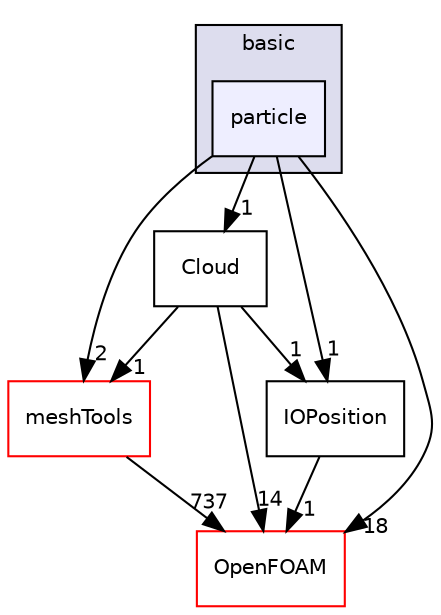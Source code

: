 digraph "src/lagrangian/basic/particle" {
  bgcolor=transparent;
  compound=true
  node [ fontsize="10", fontname="Helvetica"];
  edge [ labelfontsize="10", labelfontname="Helvetica"];
  subgraph clusterdir_584e0ab0901b4327f36f4285cac7f2f8 {
    graph [ bgcolor="#ddddee", pencolor="black", label="basic" fontname="Helvetica", fontsize="10", URL="dir_584e0ab0901b4327f36f4285cac7f2f8.html"]
  dir_6ce135742a9ab85554138ca84fc0bdbe [shape=box, label="particle", style="filled", fillcolor="#eeeeff", pencolor="black", URL="dir_6ce135742a9ab85554138ca84fc0bdbe.html"];
  }
  dir_ae30ad0bef50cf391b24c614251bb9fd [shape=box label="meshTools" color="red" URL="dir_ae30ad0bef50cf391b24c614251bb9fd.html"];
  dir_237b2505d5f20944fef84be03b02c38d [shape=box label="IOPosition" URL="dir_237b2505d5f20944fef84be03b02c38d.html"];
  dir_3075538dd66b47ae8adde8b65985b4e5 [shape=box label="Cloud" URL="dir_3075538dd66b47ae8adde8b65985b4e5.html"];
  dir_c5473ff19b20e6ec4dfe5c310b3778a8 [shape=box label="OpenFOAM" color="red" URL="dir_c5473ff19b20e6ec4dfe5c310b3778a8.html"];
  dir_ae30ad0bef50cf391b24c614251bb9fd->dir_c5473ff19b20e6ec4dfe5c310b3778a8 [headlabel="737", labeldistance=1.5 headhref="dir_001750_001896.html"];
  dir_237b2505d5f20944fef84be03b02c38d->dir_c5473ff19b20e6ec4dfe5c310b3778a8 [headlabel="1", labeldistance=1.5 headhref="dir_001370_001896.html"];
  dir_3075538dd66b47ae8adde8b65985b4e5->dir_ae30ad0bef50cf391b24c614251bb9fd [headlabel="1", labeldistance=1.5 headhref="dir_001366_001750.html"];
  dir_3075538dd66b47ae8adde8b65985b4e5->dir_237b2505d5f20944fef84be03b02c38d [headlabel="1", labeldistance=1.5 headhref="dir_001366_001370.html"];
  dir_3075538dd66b47ae8adde8b65985b4e5->dir_c5473ff19b20e6ec4dfe5c310b3778a8 [headlabel="14", labeldistance=1.5 headhref="dir_001366_001896.html"];
  dir_6ce135742a9ab85554138ca84fc0bdbe->dir_ae30ad0bef50cf391b24c614251bb9fd [headlabel="2", labeldistance=1.5 headhref="dir_001371_001750.html"];
  dir_6ce135742a9ab85554138ca84fc0bdbe->dir_237b2505d5f20944fef84be03b02c38d [headlabel="1", labeldistance=1.5 headhref="dir_001371_001370.html"];
  dir_6ce135742a9ab85554138ca84fc0bdbe->dir_3075538dd66b47ae8adde8b65985b4e5 [headlabel="1", labeldistance=1.5 headhref="dir_001371_001366.html"];
  dir_6ce135742a9ab85554138ca84fc0bdbe->dir_c5473ff19b20e6ec4dfe5c310b3778a8 [headlabel="18", labeldistance=1.5 headhref="dir_001371_001896.html"];
}
